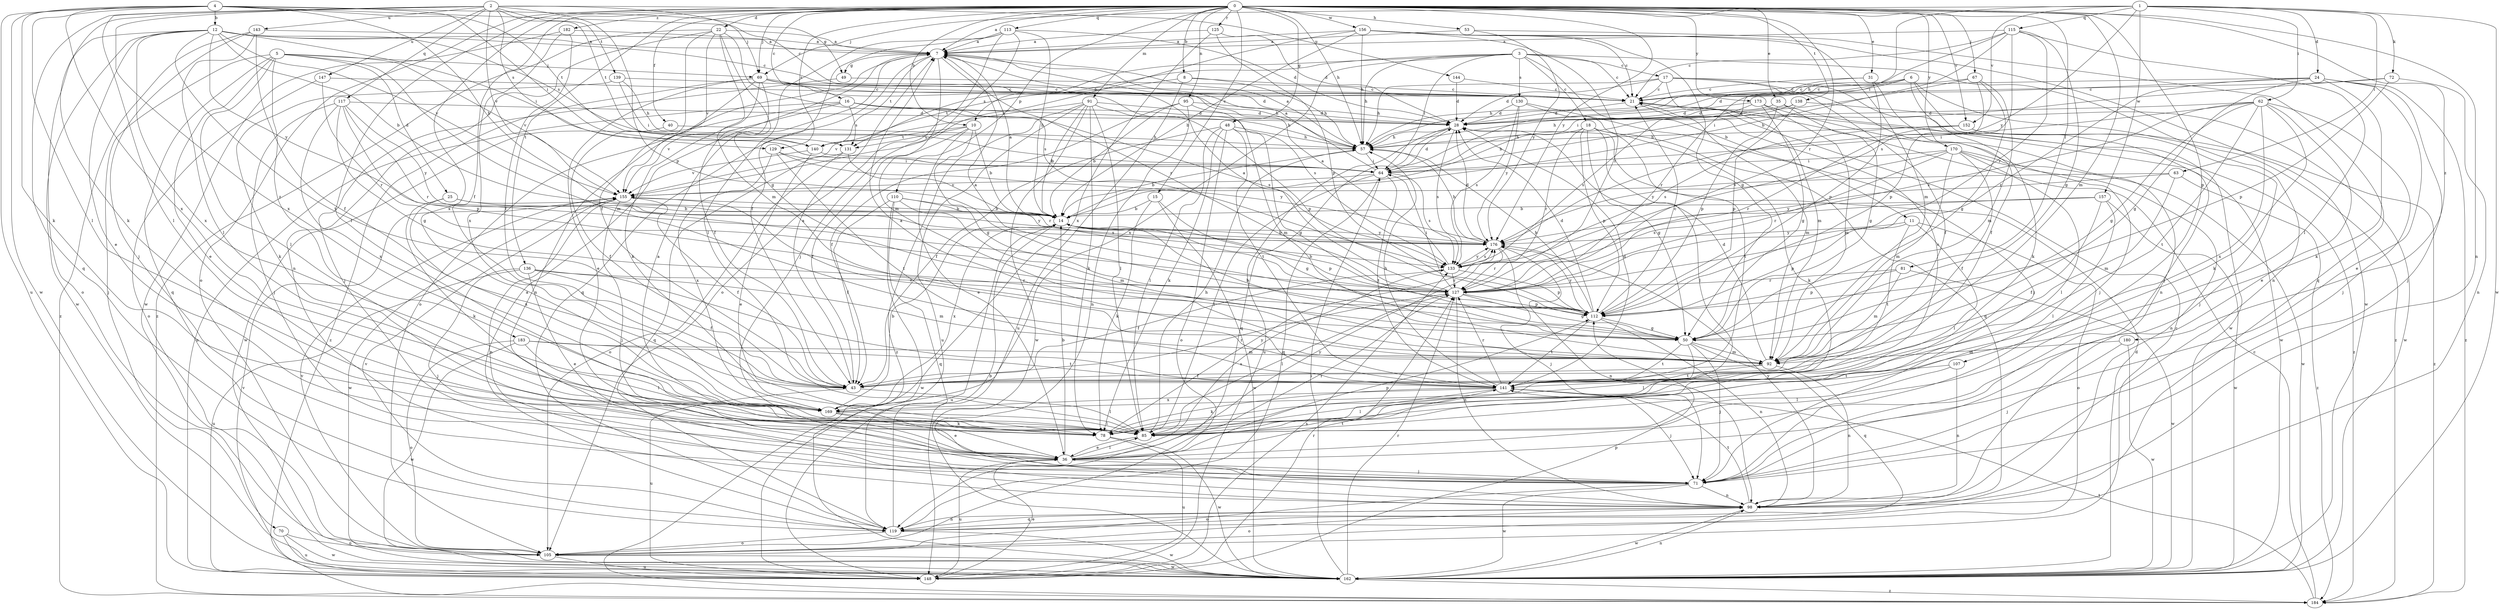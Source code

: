 strict digraph  {
0;
1;
2;
3;
4;
5;
6;
7;
8;
10;
11;
12;
14;
15;
16;
17;
18;
21;
22;
24;
25;
28;
31;
35;
36;
40;
43;
48;
49;
50;
53;
57;
62;
63;
64;
67;
69;
70;
71;
72;
78;
81;
85;
91;
92;
95;
98;
105;
107;
110;
112;
113;
115;
117;
119;
125;
127;
129;
130;
131;
133;
136;
138;
139;
140;
141;
143;
144;
147;
148;
152;
155;
156;
157;
162;
169;
170;
173;
176;
180;
182;
183;
184;
0 -> 7  [label=a];
0 -> 8  [label=b];
0 -> 10  [label=b];
0 -> 15  [label=c];
0 -> 16  [label=c];
0 -> 22  [label=d];
0 -> 31  [label=e];
0 -> 35  [label=e];
0 -> 40  [label=f];
0 -> 43  [label=f];
0 -> 48  [label=g];
0 -> 53  [label=h];
0 -> 57  [label=h];
0 -> 67  [label=j];
0 -> 69  [label=j];
0 -> 81  [label=l];
0 -> 85  [label=l];
0 -> 91  [label=m];
0 -> 92  [label=m];
0 -> 95  [label=n];
0 -> 98  [label=n];
0 -> 105  [label=o];
0 -> 107  [label=p];
0 -> 110  [label=p];
0 -> 113  [label=q];
0 -> 125  [label=r];
0 -> 127  [label=r];
0 -> 129  [label=s];
0 -> 136  [label=t];
0 -> 138  [label=t];
0 -> 152  [label=v];
0 -> 156  [label=w];
0 -> 169  [label=x];
0 -> 170  [label=y];
0 -> 173  [label=y];
0 -> 176  [label=y];
0 -> 180  [label=z];
0 -> 182  [label=z];
1 -> 24  [label=d];
1 -> 62  [label=i];
1 -> 63  [label=i];
1 -> 64  [label=i];
1 -> 69  [label=j];
1 -> 72  [label=k];
1 -> 115  [label=q];
1 -> 152  [label=v];
1 -> 157  [label=w];
1 -> 162  [label=w];
1 -> 176  [label=y];
2 -> 69  [label=j];
2 -> 78  [label=k];
2 -> 85  [label=l];
2 -> 112  [label=p];
2 -> 117  [label=q];
2 -> 119  [label=q];
2 -> 129  [label=s];
2 -> 139  [label=t];
2 -> 140  [label=t];
2 -> 143  [label=u];
2 -> 144  [label=u];
2 -> 147  [label=u];
2 -> 155  [label=v];
2 -> 169  [label=x];
3 -> 10  [label=b];
3 -> 11  [label=b];
3 -> 17  [label=c];
3 -> 18  [label=c];
3 -> 21  [label=c];
3 -> 57  [label=h];
3 -> 64  [label=i];
3 -> 98  [label=n];
3 -> 130  [label=s];
3 -> 131  [label=s];
3 -> 169  [label=x];
4 -> 12  [label=b];
4 -> 14  [label=b];
4 -> 21  [label=c];
4 -> 49  [label=g];
4 -> 64  [label=i];
4 -> 78  [label=k];
4 -> 85  [label=l];
4 -> 140  [label=t];
4 -> 148  [label=u];
4 -> 162  [label=w];
4 -> 169  [label=x];
5 -> 25  [label=d];
5 -> 36  [label=e];
5 -> 69  [label=j];
5 -> 70  [label=j];
5 -> 85  [label=l];
5 -> 92  [label=m];
5 -> 119  [label=q];
5 -> 155  [label=v];
5 -> 183  [label=z];
6 -> 21  [label=c];
6 -> 28  [label=d];
6 -> 71  [label=j];
6 -> 78  [label=k];
6 -> 127  [label=r];
6 -> 184  [label=z];
7 -> 49  [label=g];
7 -> 92  [label=m];
7 -> 105  [label=o];
7 -> 119  [label=q];
7 -> 127  [label=r];
7 -> 140  [label=t];
8 -> 21  [label=c];
8 -> 57  [label=h];
8 -> 140  [label=t];
8 -> 148  [label=u];
10 -> 14  [label=b];
10 -> 36  [label=e];
10 -> 43  [label=f];
10 -> 50  [label=g];
10 -> 131  [label=s];
10 -> 140  [label=t];
11 -> 85  [label=l];
11 -> 105  [label=o];
11 -> 112  [label=p];
11 -> 141  [label=t];
11 -> 176  [label=y];
12 -> 7  [label=a];
12 -> 14  [label=b];
12 -> 21  [label=c];
12 -> 36  [label=e];
12 -> 64  [label=i];
12 -> 105  [label=o];
12 -> 131  [label=s];
12 -> 141  [label=t];
12 -> 155  [label=v];
12 -> 162  [label=w];
12 -> 169  [label=x];
12 -> 176  [label=y];
14 -> 7  [label=a];
14 -> 112  [label=p];
14 -> 148  [label=u];
14 -> 169  [label=x];
14 -> 176  [label=y];
15 -> 14  [label=b];
15 -> 50  [label=g];
15 -> 78  [label=k];
15 -> 162  [label=w];
16 -> 28  [label=d];
16 -> 57  [label=h];
16 -> 131  [label=s];
16 -> 133  [label=s];
16 -> 148  [label=u];
16 -> 155  [label=v];
16 -> 162  [label=w];
17 -> 21  [label=c];
17 -> 28  [label=d];
17 -> 43  [label=f];
17 -> 57  [label=h];
17 -> 92  [label=m];
17 -> 98  [label=n];
17 -> 162  [label=w];
18 -> 50  [label=g];
18 -> 57  [label=h];
18 -> 78  [label=k];
18 -> 85  [label=l];
18 -> 112  [label=p];
18 -> 127  [label=r];
18 -> 141  [label=t];
21 -> 28  [label=d];
21 -> 92  [label=m];
21 -> 184  [label=z];
22 -> 7  [label=a];
22 -> 43  [label=f];
22 -> 50  [label=g];
22 -> 92  [label=m];
22 -> 98  [label=n];
22 -> 133  [label=s];
22 -> 155  [label=v];
22 -> 184  [label=z];
24 -> 21  [label=c];
24 -> 36  [label=e];
24 -> 50  [label=g];
24 -> 64  [label=i];
24 -> 71  [label=j];
24 -> 78  [label=k];
24 -> 127  [label=r];
24 -> 184  [label=z];
25 -> 14  [label=b];
25 -> 78  [label=k];
25 -> 169  [label=x];
25 -> 176  [label=y];
28 -> 57  [label=h];
28 -> 119  [label=q];
28 -> 133  [label=s];
28 -> 148  [label=u];
31 -> 21  [label=c];
31 -> 43  [label=f];
31 -> 57  [label=h];
31 -> 112  [label=p];
35 -> 28  [label=d];
35 -> 50  [label=g];
35 -> 112  [label=p];
35 -> 162  [label=w];
36 -> 7  [label=a];
36 -> 14  [label=b];
36 -> 71  [label=j];
36 -> 85  [label=l];
36 -> 112  [label=p];
36 -> 127  [label=r];
36 -> 133  [label=s];
36 -> 141  [label=t];
36 -> 148  [label=u];
36 -> 176  [label=y];
40 -> 43  [label=f];
40 -> 57  [label=h];
43 -> 7  [label=a];
43 -> 85  [label=l];
43 -> 127  [label=r];
43 -> 148  [label=u];
48 -> 43  [label=f];
48 -> 50  [label=g];
48 -> 57  [label=h];
48 -> 78  [label=k];
48 -> 85  [label=l];
48 -> 105  [label=o];
48 -> 141  [label=t];
49 -> 21  [label=c];
49 -> 71  [label=j];
50 -> 14  [label=b];
50 -> 71  [label=j];
50 -> 85  [label=l];
50 -> 92  [label=m];
50 -> 119  [label=q];
50 -> 141  [label=t];
53 -> 7  [label=a];
53 -> 119  [label=q];
53 -> 176  [label=y];
57 -> 7  [label=a];
57 -> 14  [label=b];
57 -> 64  [label=i];
62 -> 28  [label=d];
62 -> 36  [label=e];
62 -> 50  [label=g];
62 -> 64  [label=i];
62 -> 71  [label=j];
62 -> 78  [label=k];
62 -> 133  [label=s];
62 -> 141  [label=t];
62 -> 169  [label=x];
63 -> 92  [label=m];
63 -> 155  [label=v];
63 -> 176  [label=y];
63 -> 184  [label=z];
64 -> 7  [label=a];
64 -> 28  [label=d];
64 -> 85  [label=l];
64 -> 119  [label=q];
64 -> 133  [label=s];
64 -> 141  [label=t];
64 -> 155  [label=v];
67 -> 14  [label=b];
67 -> 21  [label=c];
67 -> 50  [label=g];
67 -> 92  [label=m];
67 -> 112  [label=p];
69 -> 21  [label=c];
69 -> 28  [label=d];
69 -> 36  [label=e];
69 -> 43  [label=f];
69 -> 57  [label=h];
69 -> 78  [label=k];
69 -> 98  [label=n];
69 -> 133  [label=s];
69 -> 184  [label=z];
70 -> 105  [label=o];
70 -> 148  [label=u];
70 -> 162  [label=w];
71 -> 98  [label=n];
71 -> 105  [label=o];
71 -> 162  [label=w];
72 -> 21  [label=c];
72 -> 64  [label=i];
72 -> 98  [label=n];
72 -> 112  [label=p];
78 -> 148  [label=u];
78 -> 162  [label=w];
78 -> 176  [label=y];
81 -> 92  [label=m];
81 -> 112  [label=p];
81 -> 127  [label=r];
81 -> 162  [label=w];
85 -> 36  [label=e];
85 -> 57  [label=h];
91 -> 14  [label=b];
91 -> 28  [label=d];
91 -> 78  [label=k];
91 -> 85  [label=l];
91 -> 112  [label=p];
91 -> 148  [label=u];
91 -> 155  [label=v];
91 -> 162  [label=w];
91 -> 184  [label=z];
92 -> 28  [label=d];
92 -> 43  [label=f];
92 -> 98  [label=n];
92 -> 141  [label=t];
92 -> 155  [label=v];
95 -> 14  [label=b];
95 -> 28  [label=d];
95 -> 43  [label=f];
95 -> 92  [label=m];
95 -> 98  [label=n];
98 -> 105  [label=o];
98 -> 119  [label=q];
98 -> 141  [label=t];
98 -> 162  [label=w];
98 -> 176  [label=y];
105 -> 21  [label=c];
105 -> 148  [label=u];
105 -> 155  [label=v];
105 -> 162  [label=w];
107 -> 85  [label=l];
107 -> 98  [label=n];
107 -> 141  [label=t];
110 -> 14  [label=b];
110 -> 43  [label=f];
110 -> 92  [label=m];
110 -> 119  [label=q];
110 -> 133  [label=s];
110 -> 162  [label=w];
112 -> 7  [label=a];
112 -> 21  [label=c];
112 -> 28  [label=d];
112 -> 50  [label=g];
112 -> 57  [label=h];
112 -> 98  [label=n];
112 -> 141  [label=t];
112 -> 176  [label=y];
113 -> 7  [label=a];
113 -> 14  [label=b];
113 -> 28  [label=d];
113 -> 43  [label=f];
113 -> 71  [label=j];
113 -> 85  [label=l];
113 -> 105  [label=o];
115 -> 7  [label=a];
115 -> 14  [label=b];
115 -> 21  [label=c];
115 -> 50  [label=g];
115 -> 57  [label=h];
115 -> 85  [label=l];
115 -> 127  [label=r];
115 -> 133  [label=s];
117 -> 28  [label=d];
117 -> 50  [label=g];
117 -> 71  [label=j];
117 -> 112  [label=p];
117 -> 127  [label=r];
117 -> 169  [label=x];
117 -> 176  [label=y];
119 -> 7  [label=a];
119 -> 14  [label=b];
119 -> 98  [label=n];
119 -> 105  [label=o];
119 -> 155  [label=v];
119 -> 162  [label=w];
125 -> 7  [label=a];
125 -> 28  [label=d];
125 -> 112  [label=p];
125 -> 169  [label=x];
127 -> 7  [label=a];
127 -> 14  [label=b];
127 -> 50  [label=g];
127 -> 64  [label=i];
127 -> 85  [label=l];
127 -> 98  [label=n];
127 -> 112  [label=p];
129 -> 64  [label=i];
129 -> 141  [label=t];
129 -> 169  [label=x];
129 -> 176  [label=y];
130 -> 28  [label=d];
130 -> 71  [label=j];
130 -> 119  [label=q];
130 -> 133  [label=s];
130 -> 176  [label=y];
131 -> 105  [label=o];
131 -> 119  [label=q];
131 -> 127  [label=r];
133 -> 7  [label=a];
133 -> 43  [label=f];
133 -> 112  [label=p];
133 -> 127  [label=r];
133 -> 176  [label=y];
136 -> 36  [label=e];
136 -> 43  [label=f];
136 -> 71  [label=j];
136 -> 92  [label=m];
136 -> 127  [label=r];
136 -> 148  [label=u];
138 -> 28  [label=d];
138 -> 112  [label=p];
138 -> 133  [label=s];
138 -> 162  [label=w];
139 -> 21  [label=c];
139 -> 57  [label=h];
139 -> 64  [label=i];
139 -> 78  [label=k];
140 -> 36  [label=e];
140 -> 64  [label=i];
140 -> 155  [label=v];
141 -> 7  [label=a];
141 -> 21  [label=c];
141 -> 28  [label=d];
141 -> 57  [label=h];
141 -> 71  [label=j];
141 -> 78  [label=k];
141 -> 85  [label=l];
141 -> 127  [label=r];
141 -> 169  [label=x];
143 -> 7  [label=a];
143 -> 43  [label=f];
143 -> 71  [label=j];
143 -> 85  [label=l];
143 -> 184  [label=z];
144 -> 21  [label=c];
144 -> 28  [label=d];
147 -> 21  [label=c];
147 -> 105  [label=o];
147 -> 127  [label=r];
148 -> 36  [label=e];
148 -> 112  [label=p];
148 -> 127  [label=r];
148 -> 133  [label=s];
148 -> 155  [label=v];
152 -> 57  [label=h];
152 -> 71  [label=j];
152 -> 127  [label=r];
152 -> 133  [label=s];
152 -> 184  [label=z];
155 -> 14  [label=b];
155 -> 43  [label=f];
155 -> 71  [label=j];
155 -> 98  [label=n];
155 -> 162  [label=w];
156 -> 7  [label=a];
156 -> 14  [label=b];
156 -> 21  [label=c];
156 -> 50  [label=g];
156 -> 57  [label=h];
156 -> 92  [label=m];
156 -> 127  [label=r];
156 -> 155  [label=v];
156 -> 162  [label=w];
157 -> 14  [label=b];
157 -> 43  [label=f];
157 -> 85  [label=l];
157 -> 133  [label=s];
157 -> 162  [label=w];
162 -> 28  [label=d];
162 -> 64  [label=i];
162 -> 98  [label=n];
162 -> 127  [label=r];
162 -> 184  [label=z];
169 -> 14  [label=b];
169 -> 36  [label=e];
169 -> 78  [label=k];
169 -> 85  [label=l];
170 -> 43  [label=f];
170 -> 64  [label=i];
170 -> 85  [label=l];
170 -> 92  [label=m];
170 -> 98  [label=n];
170 -> 127  [label=r];
170 -> 162  [label=w];
170 -> 176  [label=y];
173 -> 28  [label=d];
173 -> 50  [label=g];
173 -> 57  [label=h];
173 -> 71  [label=j];
173 -> 92  [label=m];
176 -> 14  [label=b];
176 -> 28  [label=d];
176 -> 57  [label=h];
176 -> 71  [label=j];
176 -> 98  [label=n];
176 -> 127  [label=r];
176 -> 133  [label=s];
180 -> 71  [label=j];
180 -> 92  [label=m];
180 -> 162  [label=w];
182 -> 7  [label=a];
182 -> 43  [label=f];
182 -> 162  [label=w];
182 -> 169  [label=x];
183 -> 85  [label=l];
183 -> 92  [label=m];
183 -> 105  [label=o];
183 -> 141  [label=t];
183 -> 162  [label=w];
184 -> 21  [label=c];
184 -> 141  [label=t];
}
